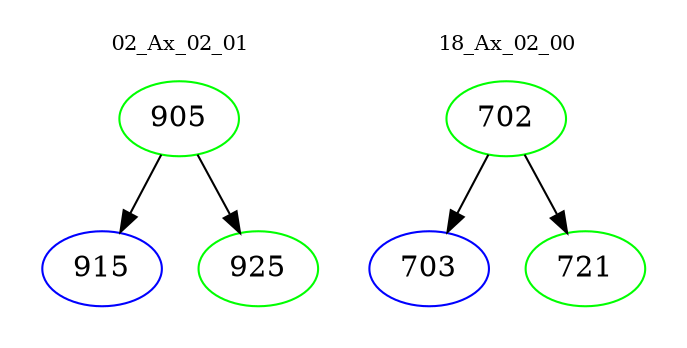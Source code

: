 digraph{
subgraph cluster_0 {
color = white
label = "02_Ax_02_01";
fontsize=10;
T0_905 [label="905", color="green"]
T0_905 -> T0_915 [color="black"]
T0_915 [label="915", color="blue"]
T0_905 -> T0_925 [color="black"]
T0_925 [label="925", color="green"]
}
subgraph cluster_1 {
color = white
label = "18_Ax_02_00";
fontsize=10;
T1_702 [label="702", color="green"]
T1_702 -> T1_703 [color="black"]
T1_703 [label="703", color="blue"]
T1_702 -> T1_721 [color="black"]
T1_721 [label="721", color="green"]
}
}
